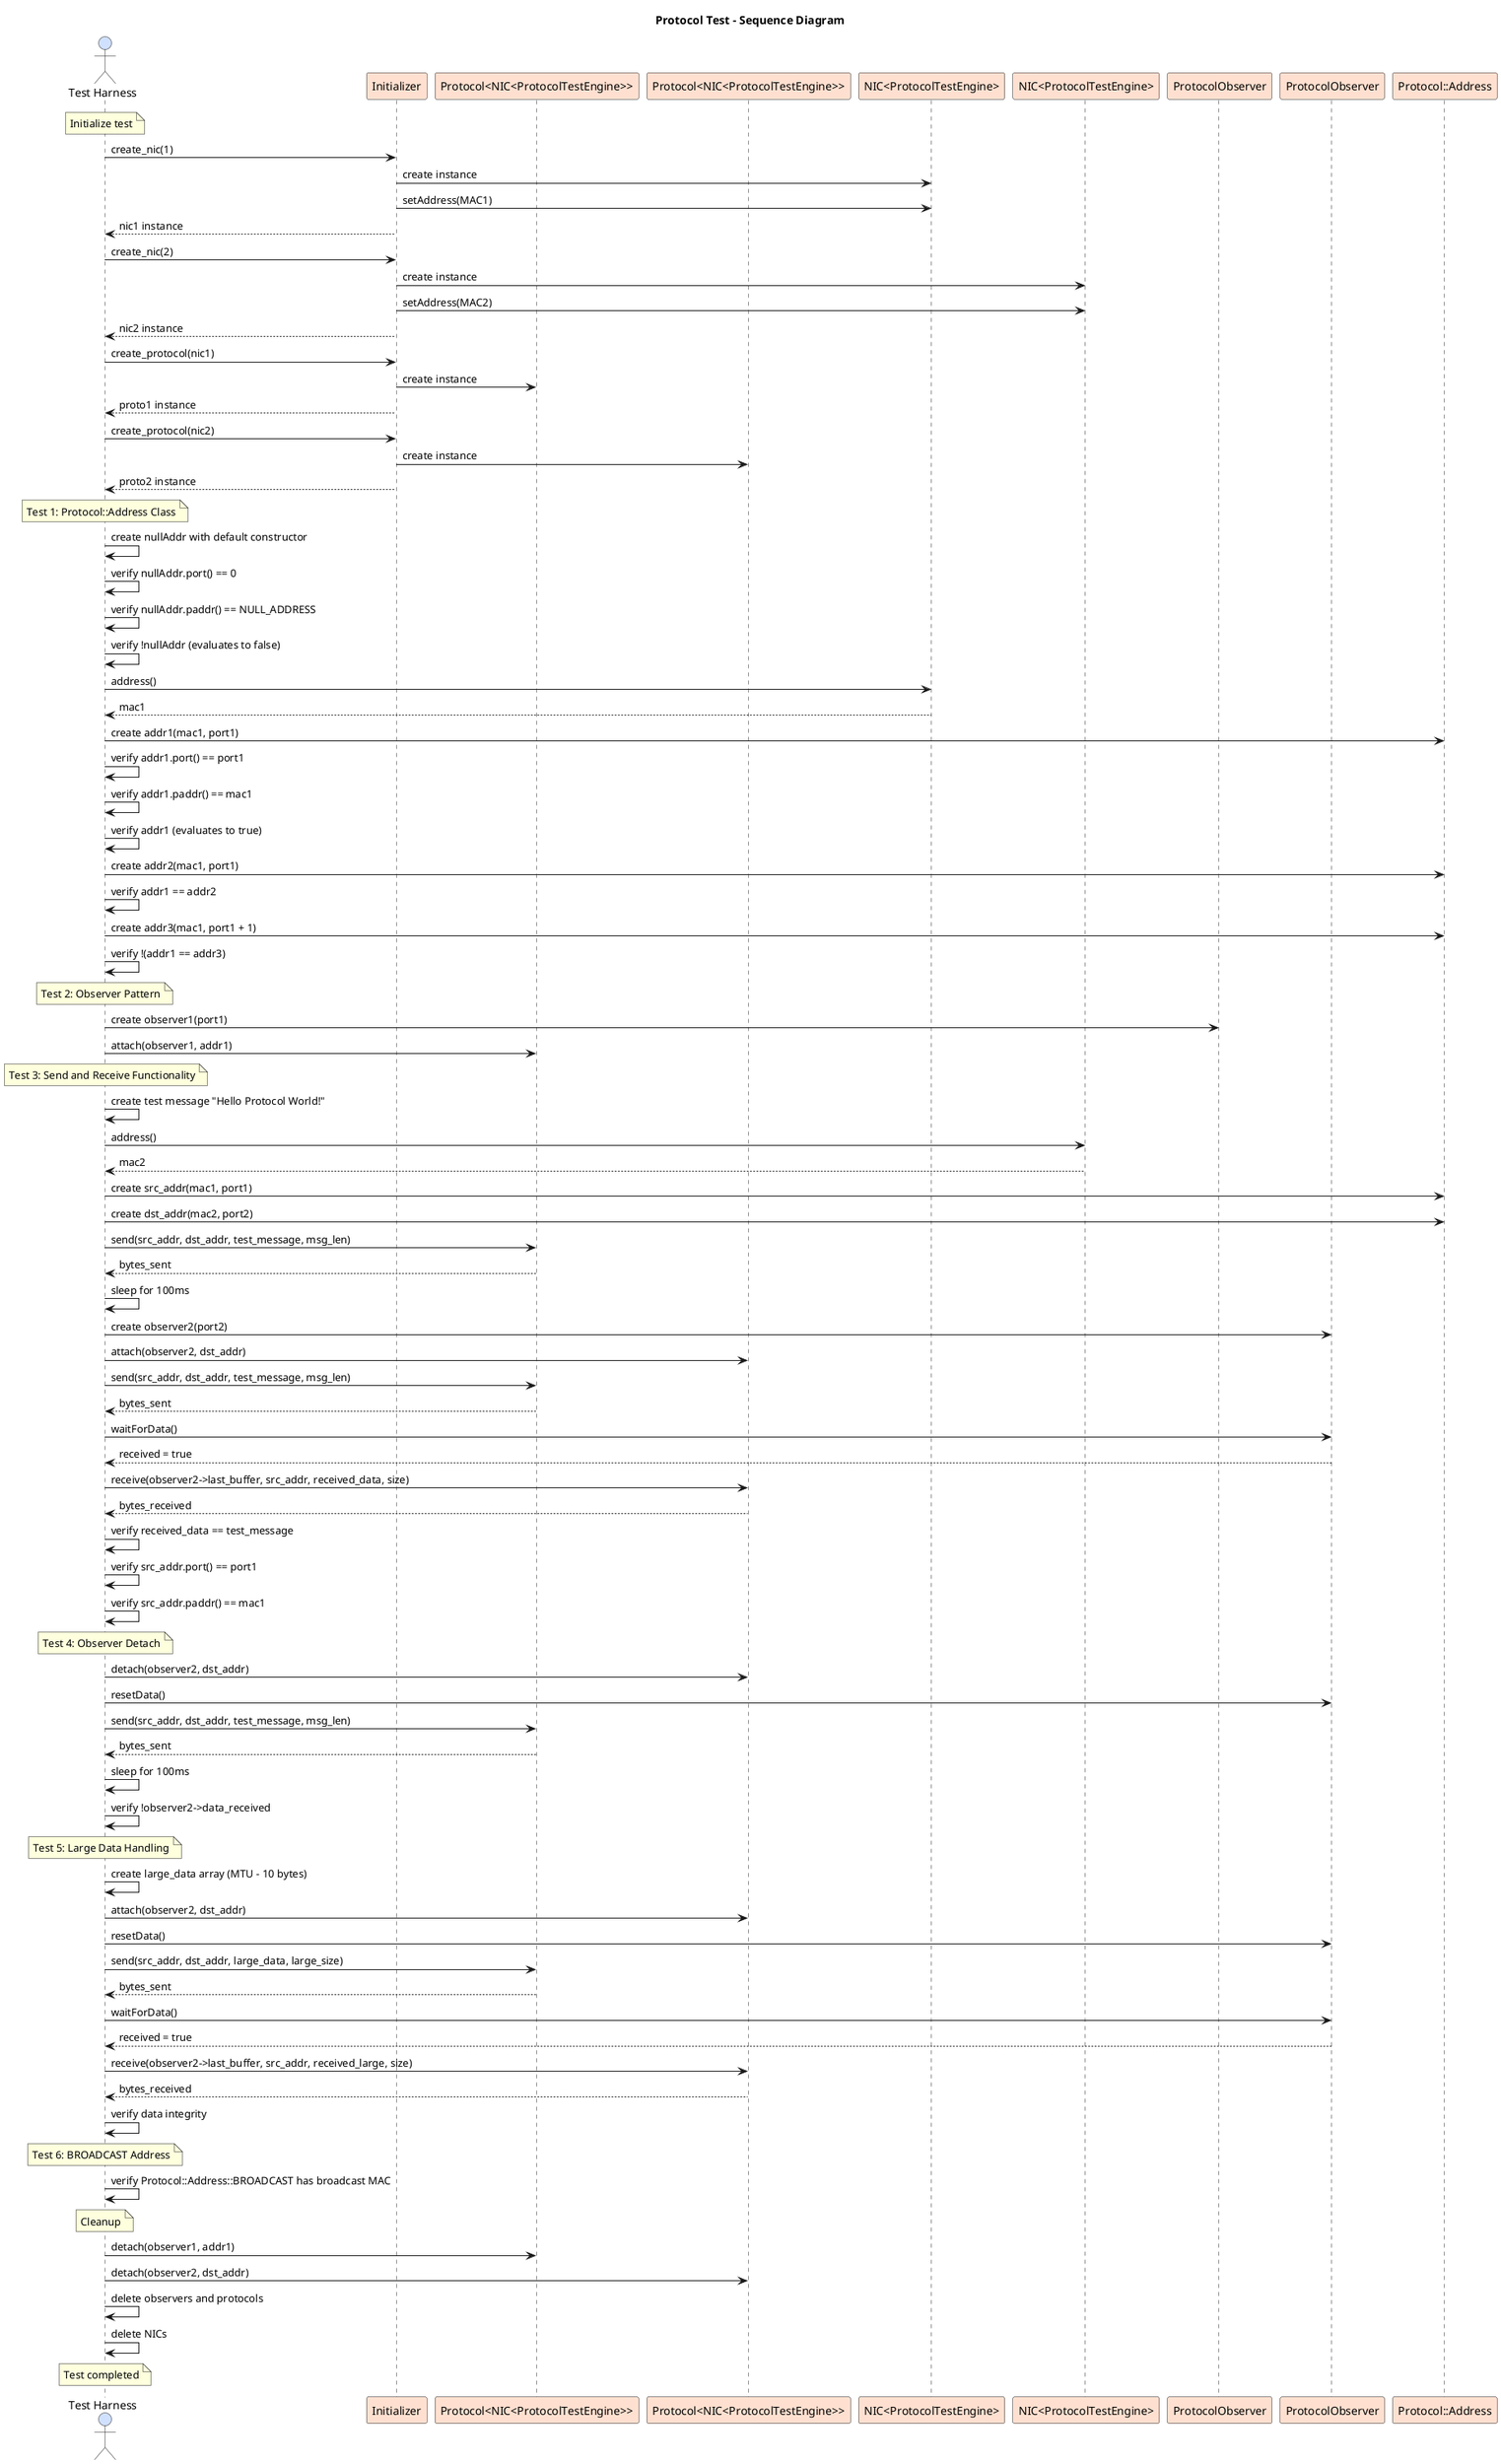 @startuml protocol_test

skinparam participant {
    BackgroundColor #FFE0D0
}
skinparam actor {
    BackgroundColor #D0E0FF
}

title Protocol Test - Sequence Diagram

actor "Test Harness" as Test
participant "Initializer" as Initializer
participant "Protocol<NIC<ProtocolTestEngine>>" as Protocol1
participant "Protocol<NIC<ProtocolTestEngine>>" as Protocol2
participant "NIC<ProtocolTestEngine>" as NIC1
participant "NIC<ProtocolTestEngine>" as NIC2
participant "ProtocolObserver" as Observer1
participant "ProtocolObserver" as Observer2
participant "Protocol::Address" as Address

note over Test: Initialize test

Test -> Initializer: create_nic(1)
Initializer -> NIC1: create instance
Initializer -> NIC1: setAddress(MAC1)
Test <-- Initializer: nic1 instance

Test -> Initializer: create_nic(2)
Initializer -> NIC2: create instance
Initializer -> NIC2: setAddress(MAC2)
Test <-- Initializer: nic2 instance

Test -> Initializer: create_protocol(nic1)
Initializer -> Protocol1: create instance
Test <-- Initializer: proto1 instance

Test -> Initializer: create_protocol(nic2)
Initializer -> Protocol2: create instance
Test <-- Initializer: proto2 instance

note over Test: Test 1: Protocol::Address Class

Test -> Test: create nullAddr with default constructor
Test -> Test: verify nullAddr.port() == 0
Test -> Test: verify nullAddr.paddr() == NULL_ADDRESS
Test -> Test: verify !nullAddr (evaluates to false)

Test -> NIC1: address()
Test <-- NIC1: mac1
Test -> Address: create addr1(mac1, port1)
Test -> Test: verify addr1.port() == port1
Test -> Test: verify addr1.paddr() == mac1
Test -> Test: verify addr1 (evaluates to true)

Test -> Address: create addr2(mac1, port1)
Test -> Test: verify addr1 == addr2

Test -> Address: create addr3(mac1, port1 + 1)
Test -> Test: verify !(addr1 == addr3)

note over Test: Test 2: Observer Pattern

Test -> Observer1: create observer1(port1)
Test -> Protocol1: attach(observer1, addr1)

note over Test: Test 3: Send and Receive Functionality

Test -> Test: create test message "Hello Protocol World!"
Test -> NIC2: address()
Test <-- NIC2: mac2
Test -> Address: create src_addr(mac1, port1)
Test -> Address: create dst_addr(mac2, port2)

Test -> Protocol1: send(src_addr, dst_addr, test_message, msg_len)
Test <-- Protocol1: bytes_sent

Test -> Test: sleep for 100ms

Test -> Observer2: create observer2(port2)
Test -> Protocol2: attach(observer2, dst_addr)

Test -> Protocol1: send(src_addr, dst_addr, test_message, msg_len)
Test <-- Protocol1: bytes_sent

Test -> Observer2: waitForData()
Test <-- Observer2: received = true

Test -> Protocol2: receive(observer2->last_buffer, src_addr, received_data, size)
Test <-- Protocol2: bytes_received
Test -> Test: verify received_data == test_message
Test -> Test: verify src_addr.port() == port1
Test -> Test: verify src_addr.paddr() == mac1

note over Test: Test 4: Observer Detach

Test -> Protocol2: detach(observer2, dst_addr)
Test -> Observer2: resetData()
Test -> Protocol1: send(src_addr, dst_addr, test_message, msg_len)
Test <-- Protocol1: bytes_sent

Test -> Test: sleep for 100ms
Test -> Test: verify !observer2->data_received

note over Test: Test 5: Large Data Handling

Test -> Test: create large_data array (MTU - 10 bytes)
Test -> Protocol2: attach(observer2, dst_addr)
Test -> Observer2: resetData()

Test -> Protocol1: send(src_addr, dst_addr, large_data, large_size)
Test <-- Protocol1: bytes_sent

Test -> Observer2: waitForData()
Test <-- Observer2: received = true

Test -> Protocol2: receive(observer2->last_buffer, src_addr, received_large, size)
Test <-- Protocol2: bytes_received
Test -> Test: verify data integrity

note over Test: Test 6: BROADCAST Address

Test -> Test: verify Protocol::Address::BROADCAST has broadcast MAC

note over Test: Cleanup

Test -> Protocol1: detach(observer1, addr1)
Test -> Protocol2: detach(observer2, dst_addr)
Test -> Test: delete observers and protocols
Test -> Test: delete NICs

note over Test: Test completed

@enduml 